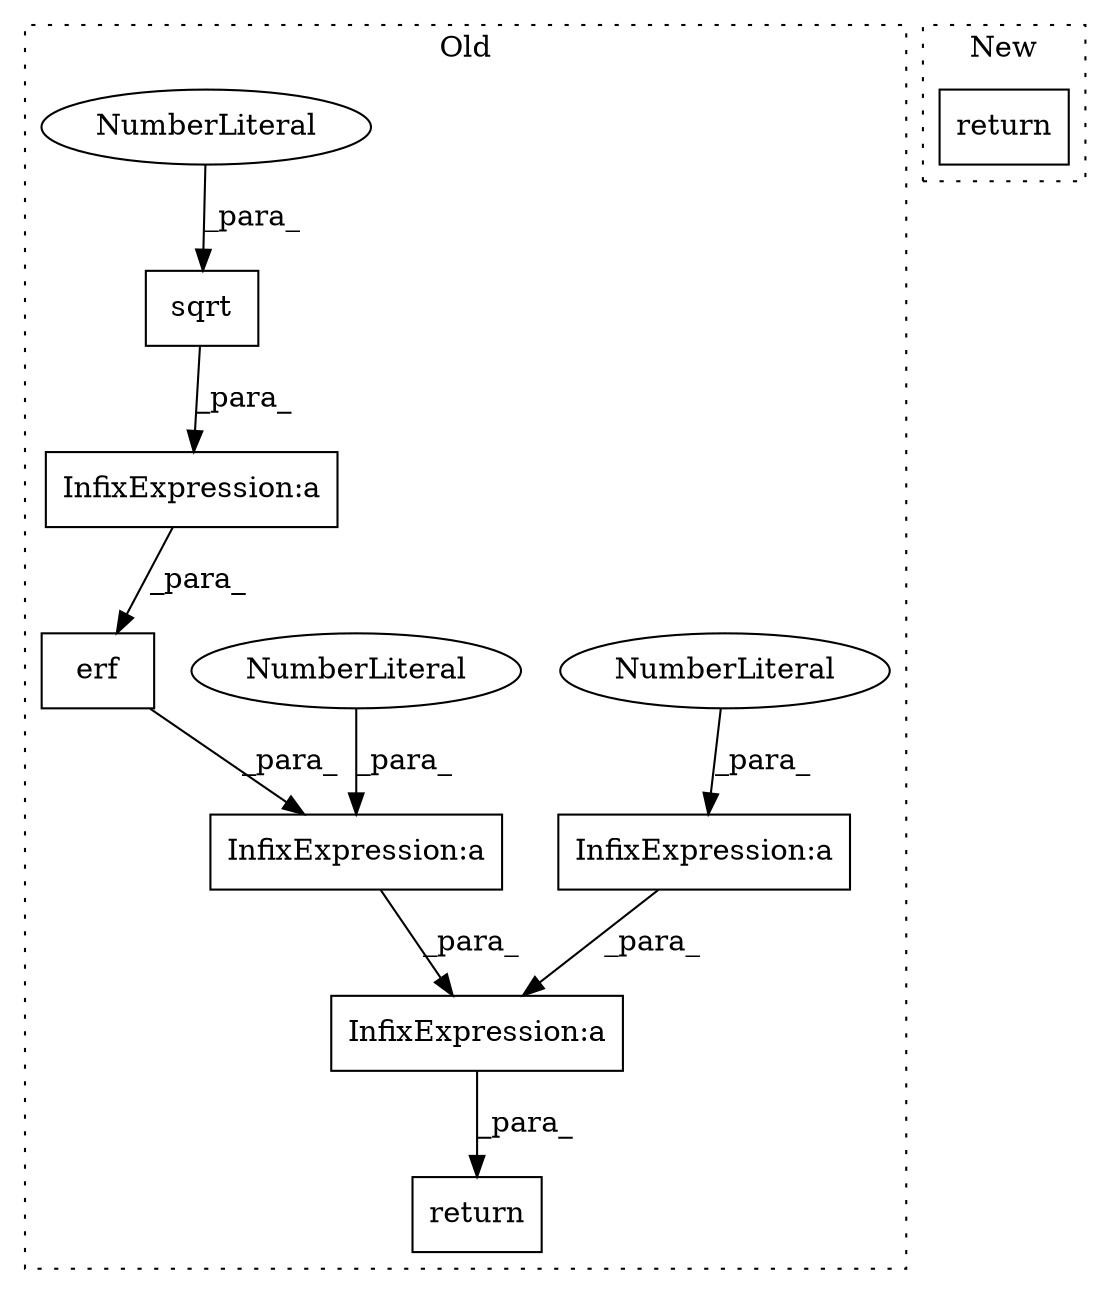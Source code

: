 digraph G {
subgraph cluster0 {
1 [label="sqrt" a="32" s="7310,7318" l="5,1" shape="box"];
3 [label="return" a="41" s="7264" l="7" shape="box"];
4 [label="InfixExpression:a" a="27" s="7274" l="3" shape="box"];
5 [label="NumberLiteral" a="34" s="7277" l="3" shape="ellipse"];
6 [label="erf" a="32" s="7297,7319" l="4,1" shape="box"];
7 [label="InfixExpression:a" a="27" s="7302" l="3" shape="box"];
8 [label="InfixExpression:a" a="27" s="7281" l="3" shape="box"];
9 [label="InfixExpression:a" a="27" s="7288" l="3" shape="box"];
10 [label="NumberLiteral" a="34" s="7285" l="3" shape="ellipse"];
11 [label="NumberLiteral" a="34" s="7315" l="3" shape="ellipse"];
label = "Old";
style="dotted";
}
subgraph cluster1 {
2 [label="return" a="41" s="7264" l="7" shape="box"];
label = "New";
style="dotted";
}
1 -> 7 [label="_para_"];
4 -> 8 [label="_para_"];
5 -> 4 [label="_para_"];
6 -> 9 [label="_para_"];
7 -> 6 [label="_para_"];
8 -> 3 [label="_para_"];
9 -> 8 [label="_para_"];
10 -> 9 [label="_para_"];
11 -> 1 [label="_para_"];
}